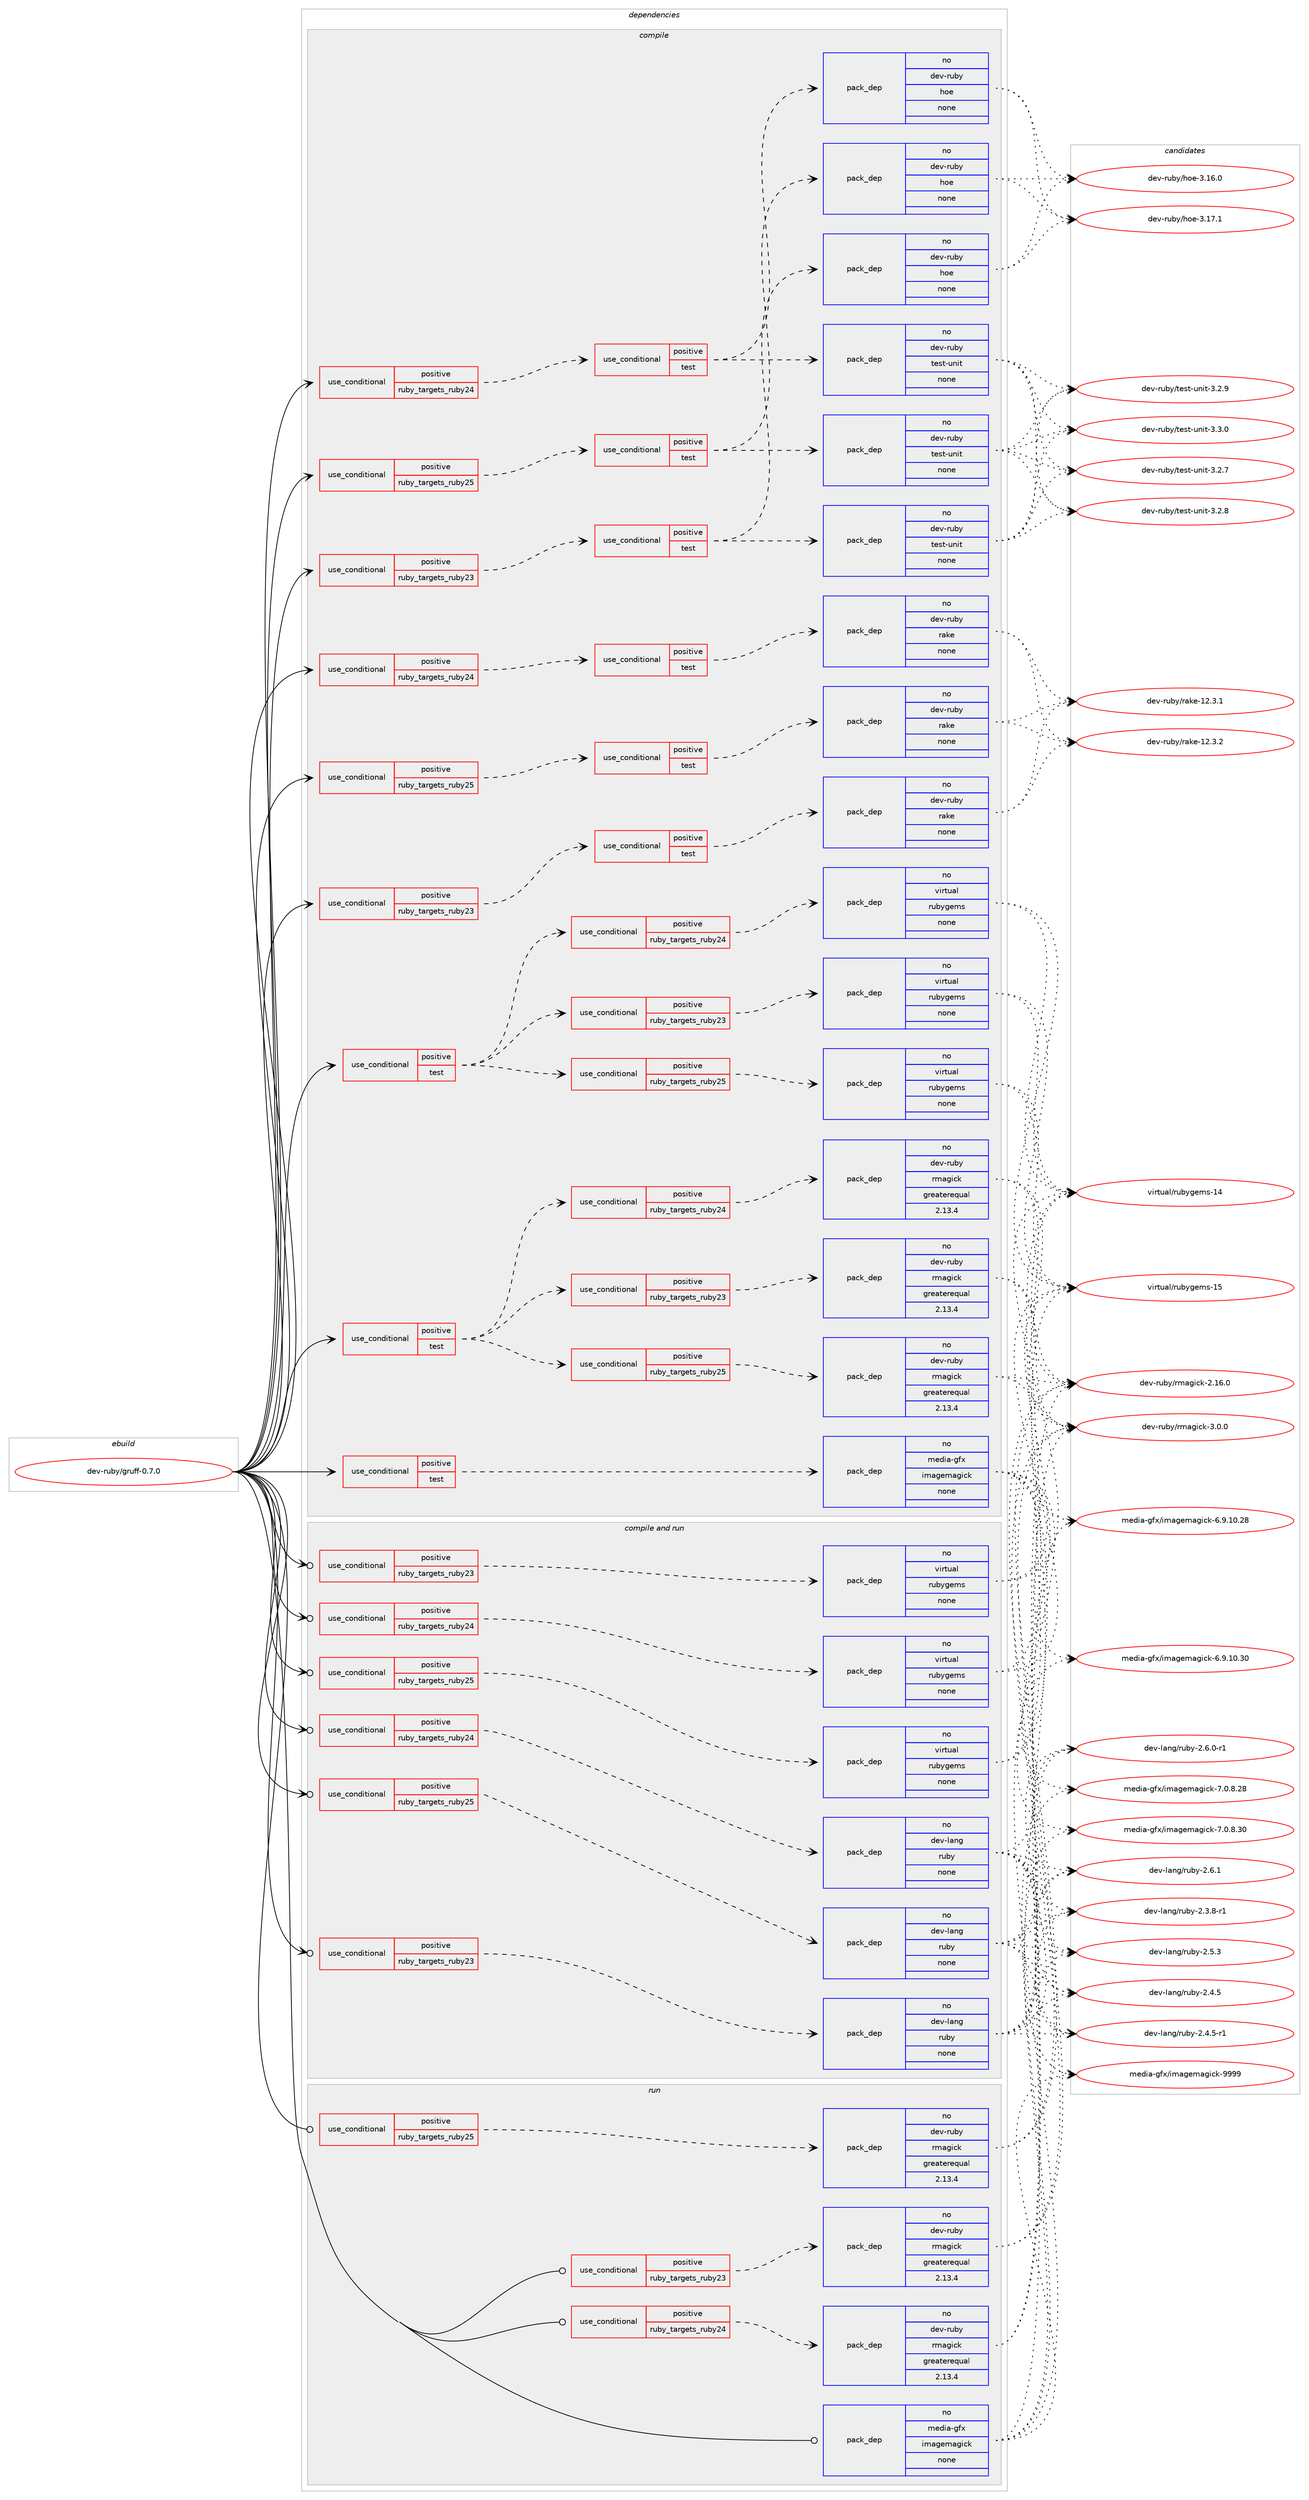 digraph prolog {

# *************
# Graph options
# *************

newrank=true;
concentrate=true;
compound=true;
graph [rankdir=LR,fontname=Helvetica,fontsize=10,ranksep=1.5];#, ranksep=2.5, nodesep=0.2];
edge  [arrowhead=vee];
node  [fontname=Helvetica,fontsize=10];

# **********
# The ebuild
# **********

subgraph cluster_leftcol {
color=gray;
rank=same;
label=<<i>ebuild</i>>;
id [label="dev-ruby/gruff-0.7.0", color=red, width=4, href="../dev-ruby/gruff-0.7.0.svg"];
}

# ****************
# The dependencies
# ****************

subgraph cluster_midcol {
color=gray;
label=<<i>dependencies</i>>;
subgraph cluster_compile {
fillcolor="#eeeeee";
style=filled;
label=<<i>compile</i>>;
subgraph cond401041 {
dependency1495725 [label=<<TABLE BORDER="0" CELLBORDER="1" CELLSPACING="0" CELLPADDING="4"><TR><TD ROWSPAN="3" CELLPADDING="10">use_conditional</TD></TR><TR><TD>positive</TD></TR><TR><TD>ruby_targets_ruby23</TD></TR></TABLE>>, shape=none, color=red];
subgraph cond401042 {
dependency1495726 [label=<<TABLE BORDER="0" CELLBORDER="1" CELLSPACING="0" CELLPADDING="4"><TR><TD ROWSPAN="3" CELLPADDING="10">use_conditional</TD></TR><TR><TD>positive</TD></TR><TR><TD>test</TD></TR></TABLE>>, shape=none, color=red];
subgraph pack1071239 {
dependency1495727 [label=<<TABLE BORDER="0" CELLBORDER="1" CELLSPACING="0" CELLPADDING="4" WIDTH="220"><TR><TD ROWSPAN="6" CELLPADDING="30">pack_dep</TD></TR><TR><TD WIDTH="110">no</TD></TR><TR><TD>dev-ruby</TD></TR><TR><TD>hoe</TD></TR><TR><TD>none</TD></TR><TR><TD></TD></TR></TABLE>>, shape=none, color=blue];
}
dependency1495726:e -> dependency1495727:w [weight=20,style="dashed",arrowhead="vee"];
subgraph pack1071240 {
dependency1495728 [label=<<TABLE BORDER="0" CELLBORDER="1" CELLSPACING="0" CELLPADDING="4" WIDTH="220"><TR><TD ROWSPAN="6" CELLPADDING="30">pack_dep</TD></TR><TR><TD WIDTH="110">no</TD></TR><TR><TD>dev-ruby</TD></TR><TR><TD>test-unit</TD></TR><TR><TD>none</TD></TR><TR><TD></TD></TR></TABLE>>, shape=none, color=blue];
}
dependency1495726:e -> dependency1495728:w [weight=20,style="dashed",arrowhead="vee"];
}
dependency1495725:e -> dependency1495726:w [weight=20,style="dashed",arrowhead="vee"];
}
id:e -> dependency1495725:w [weight=20,style="solid",arrowhead="vee"];
subgraph cond401043 {
dependency1495729 [label=<<TABLE BORDER="0" CELLBORDER="1" CELLSPACING="0" CELLPADDING="4"><TR><TD ROWSPAN="3" CELLPADDING="10">use_conditional</TD></TR><TR><TD>positive</TD></TR><TR><TD>ruby_targets_ruby23</TD></TR></TABLE>>, shape=none, color=red];
subgraph cond401044 {
dependency1495730 [label=<<TABLE BORDER="0" CELLBORDER="1" CELLSPACING="0" CELLPADDING="4"><TR><TD ROWSPAN="3" CELLPADDING="10">use_conditional</TD></TR><TR><TD>positive</TD></TR><TR><TD>test</TD></TR></TABLE>>, shape=none, color=red];
subgraph pack1071241 {
dependency1495731 [label=<<TABLE BORDER="0" CELLBORDER="1" CELLSPACING="0" CELLPADDING="4" WIDTH="220"><TR><TD ROWSPAN="6" CELLPADDING="30">pack_dep</TD></TR><TR><TD WIDTH="110">no</TD></TR><TR><TD>dev-ruby</TD></TR><TR><TD>rake</TD></TR><TR><TD>none</TD></TR><TR><TD></TD></TR></TABLE>>, shape=none, color=blue];
}
dependency1495730:e -> dependency1495731:w [weight=20,style="dashed",arrowhead="vee"];
}
dependency1495729:e -> dependency1495730:w [weight=20,style="dashed",arrowhead="vee"];
}
id:e -> dependency1495729:w [weight=20,style="solid",arrowhead="vee"];
subgraph cond401045 {
dependency1495732 [label=<<TABLE BORDER="0" CELLBORDER="1" CELLSPACING="0" CELLPADDING="4"><TR><TD ROWSPAN="3" CELLPADDING="10">use_conditional</TD></TR><TR><TD>positive</TD></TR><TR><TD>ruby_targets_ruby24</TD></TR></TABLE>>, shape=none, color=red];
subgraph cond401046 {
dependency1495733 [label=<<TABLE BORDER="0" CELLBORDER="1" CELLSPACING="0" CELLPADDING="4"><TR><TD ROWSPAN="3" CELLPADDING="10">use_conditional</TD></TR><TR><TD>positive</TD></TR><TR><TD>test</TD></TR></TABLE>>, shape=none, color=red];
subgraph pack1071242 {
dependency1495734 [label=<<TABLE BORDER="0" CELLBORDER="1" CELLSPACING="0" CELLPADDING="4" WIDTH="220"><TR><TD ROWSPAN="6" CELLPADDING="30">pack_dep</TD></TR><TR><TD WIDTH="110">no</TD></TR><TR><TD>dev-ruby</TD></TR><TR><TD>hoe</TD></TR><TR><TD>none</TD></TR><TR><TD></TD></TR></TABLE>>, shape=none, color=blue];
}
dependency1495733:e -> dependency1495734:w [weight=20,style="dashed",arrowhead="vee"];
subgraph pack1071243 {
dependency1495735 [label=<<TABLE BORDER="0" CELLBORDER="1" CELLSPACING="0" CELLPADDING="4" WIDTH="220"><TR><TD ROWSPAN="6" CELLPADDING="30">pack_dep</TD></TR><TR><TD WIDTH="110">no</TD></TR><TR><TD>dev-ruby</TD></TR><TR><TD>test-unit</TD></TR><TR><TD>none</TD></TR><TR><TD></TD></TR></TABLE>>, shape=none, color=blue];
}
dependency1495733:e -> dependency1495735:w [weight=20,style="dashed",arrowhead="vee"];
}
dependency1495732:e -> dependency1495733:w [weight=20,style="dashed",arrowhead="vee"];
}
id:e -> dependency1495732:w [weight=20,style="solid",arrowhead="vee"];
subgraph cond401047 {
dependency1495736 [label=<<TABLE BORDER="0" CELLBORDER="1" CELLSPACING="0" CELLPADDING="4"><TR><TD ROWSPAN="3" CELLPADDING="10">use_conditional</TD></TR><TR><TD>positive</TD></TR><TR><TD>ruby_targets_ruby24</TD></TR></TABLE>>, shape=none, color=red];
subgraph cond401048 {
dependency1495737 [label=<<TABLE BORDER="0" CELLBORDER="1" CELLSPACING="0" CELLPADDING="4"><TR><TD ROWSPAN="3" CELLPADDING="10">use_conditional</TD></TR><TR><TD>positive</TD></TR><TR><TD>test</TD></TR></TABLE>>, shape=none, color=red];
subgraph pack1071244 {
dependency1495738 [label=<<TABLE BORDER="0" CELLBORDER="1" CELLSPACING="0" CELLPADDING="4" WIDTH="220"><TR><TD ROWSPAN="6" CELLPADDING="30">pack_dep</TD></TR><TR><TD WIDTH="110">no</TD></TR><TR><TD>dev-ruby</TD></TR><TR><TD>rake</TD></TR><TR><TD>none</TD></TR><TR><TD></TD></TR></TABLE>>, shape=none, color=blue];
}
dependency1495737:e -> dependency1495738:w [weight=20,style="dashed",arrowhead="vee"];
}
dependency1495736:e -> dependency1495737:w [weight=20,style="dashed",arrowhead="vee"];
}
id:e -> dependency1495736:w [weight=20,style="solid",arrowhead="vee"];
subgraph cond401049 {
dependency1495739 [label=<<TABLE BORDER="0" CELLBORDER="1" CELLSPACING="0" CELLPADDING="4"><TR><TD ROWSPAN="3" CELLPADDING="10">use_conditional</TD></TR><TR><TD>positive</TD></TR><TR><TD>ruby_targets_ruby25</TD></TR></TABLE>>, shape=none, color=red];
subgraph cond401050 {
dependency1495740 [label=<<TABLE BORDER="0" CELLBORDER="1" CELLSPACING="0" CELLPADDING="4"><TR><TD ROWSPAN="3" CELLPADDING="10">use_conditional</TD></TR><TR><TD>positive</TD></TR><TR><TD>test</TD></TR></TABLE>>, shape=none, color=red];
subgraph pack1071245 {
dependency1495741 [label=<<TABLE BORDER="0" CELLBORDER="1" CELLSPACING="0" CELLPADDING="4" WIDTH="220"><TR><TD ROWSPAN="6" CELLPADDING="30">pack_dep</TD></TR><TR><TD WIDTH="110">no</TD></TR><TR><TD>dev-ruby</TD></TR><TR><TD>hoe</TD></TR><TR><TD>none</TD></TR><TR><TD></TD></TR></TABLE>>, shape=none, color=blue];
}
dependency1495740:e -> dependency1495741:w [weight=20,style="dashed",arrowhead="vee"];
subgraph pack1071246 {
dependency1495742 [label=<<TABLE BORDER="0" CELLBORDER="1" CELLSPACING="0" CELLPADDING="4" WIDTH="220"><TR><TD ROWSPAN="6" CELLPADDING="30">pack_dep</TD></TR><TR><TD WIDTH="110">no</TD></TR><TR><TD>dev-ruby</TD></TR><TR><TD>test-unit</TD></TR><TR><TD>none</TD></TR><TR><TD></TD></TR></TABLE>>, shape=none, color=blue];
}
dependency1495740:e -> dependency1495742:w [weight=20,style="dashed",arrowhead="vee"];
}
dependency1495739:e -> dependency1495740:w [weight=20,style="dashed",arrowhead="vee"];
}
id:e -> dependency1495739:w [weight=20,style="solid",arrowhead="vee"];
subgraph cond401051 {
dependency1495743 [label=<<TABLE BORDER="0" CELLBORDER="1" CELLSPACING="0" CELLPADDING="4"><TR><TD ROWSPAN="3" CELLPADDING="10">use_conditional</TD></TR><TR><TD>positive</TD></TR><TR><TD>ruby_targets_ruby25</TD></TR></TABLE>>, shape=none, color=red];
subgraph cond401052 {
dependency1495744 [label=<<TABLE BORDER="0" CELLBORDER="1" CELLSPACING="0" CELLPADDING="4"><TR><TD ROWSPAN="3" CELLPADDING="10">use_conditional</TD></TR><TR><TD>positive</TD></TR><TR><TD>test</TD></TR></TABLE>>, shape=none, color=red];
subgraph pack1071247 {
dependency1495745 [label=<<TABLE BORDER="0" CELLBORDER="1" CELLSPACING="0" CELLPADDING="4" WIDTH="220"><TR><TD ROWSPAN="6" CELLPADDING="30">pack_dep</TD></TR><TR><TD WIDTH="110">no</TD></TR><TR><TD>dev-ruby</TD></TR><TR><TD>rake</TD></TR><TR><TD>none</TD></TR><TR><TD></TD></TR></TABLE>>, shape=none, color=blue];
}
dependency1495744:e -> dependency1495745:w [weight=20,style="dashed",arrowhead="vee"];
}
dependency1495743:e -> dependency1495744:w [weight=20,style="dashed",arrowhead="vee"];
}
id:e -> dependency1495743:w [weight=20,style="solid",arrowhead="vee"];
subgraph cond401053 {
dependency1495746 [label=<<TABLE BORDER="0" CELLBORDER="1" CELLSPACING="0" CELLPADDING="4"><TR><TD ROWSPAN="3" CELLPADDING="10">use_conditional</TD></TR><TR><TD>positive</TD></TR><TR><TD>test</TD></TR></TABLE>>, shape=none, color=red];
subgraph cond401054 {
dependency1495747 [label=<<TABLE BORDER="0" CELLBORDER="1" CELLSPACING="0" CELLPADDING="4"><TR><TD ROWSPAN="3" CELLPADDING="10">use_conditional</TD></TR><TR><TD>positive</TD></TR><TR><TD>ruby_targets_ruby23</TD></TR></TABLE>>, shape=none, color=red];
subgraph pack1071248 {
dependency1495748 [label=<<TABLE BORDER="0" CELLBORDER="1" CELLSPACING="0" CELLPADDING="4" WIDTH="220"><TR><TD ROWSPAN="6" CELLPADDING="30">pack_dep</TD></TR><TR><TD WIDTH="110">no</TD></TR><TR><TD>dev-ruby</TD></TR><TR><TD>rmagick</TD></TR><TR><TD>greaterequal</TD></TR><TR><TD>2.13.4</TD></TR></TABLE>>, shape=none, color=blue];
}
dependency1495747:e -> dependency1495748:w [weight=20,style="dashed",arrowhead="vee"];
}
dependency1495746:e -> dependency1495747:w [weight=20,style="dashed",arrowhead="vee"];
subgraph cond401055 {
dependency1495749 [label=<<TABLE BORDER="0" CELLBORDER="1" CELLSPACING="0" CELLPADDING="4"><TR><TD ROWSPAN="3" CELLPADDING="10">use_conditional</TD></TR><TR><TD>positive</TD></TR><TR><TD>ruby_targets_ruby24</TD></TR></TABLE>>, shape=none, color=red];
subgraph pack1071249 {
dependency1495750 [label=<<TABLE BORDER="0" CELLBORDER="1" CELLSPACING="0" CELLPADDING="4" WIDTH="220"><TR><TD ROWSPAN="6" CELLPADDING="30">pack_dep</TD></TR><TR><TD WIDTH="110">no</TD></TR><TR><TD>dev-ruby</TD></TR><TR><TD>rmagick</TD></TR><TR><TD>greaterequal</TD></TR><TR><TD>2.13.4</TD></TR></TABLE>>, shape=none, color=blue];
}
dependency1495749:e -> dependency1495750:w [weight=20,style="dashed",arrowhead="vee"];
}
dependency1495746:e -> dependency1495749:w [weight=20,style="dashed",arrowhead="vee"];
subgraph cond401056 {
dependency1495751 [label=<<TABLE BORDER="0" CELLBORDER="1" CELLSPACING="0" CELLPADDING="4"><TR><TD ROWSPAN="3" CELLPADDING="10">use_conditional</TD></TR><TR><TD>positive</TD></TR><TR><TD>ruby_targets_ruby25</TD></TR></TABLE>>, shape=none, color=red];
subgraph pack1071250 {
dependency1495752 [label=<<TABLE BORDER="0" CELLBORDER="1" CELLSPACING="0" CELLPADDING="4" WIDTH="220"><TR><TD ROWSPAN="6" CELLPADDING="30">pack_dep</TD></TR><TR><TD WIDTH="110">no</TD></TR><TR><TD>dev-ruby</TD></TR><TR><TD>rmagick</TD></TR><TR><TD>greaterequal</TD></TR><TR><TD>2.13.4</TD></TR></TABLE>>, shape=none, color=blue];
}
dependency1495751:e -> dependency1495752:w [weight=20,style="dashed",arrowhead="vee"];
}
dependency1495746:e -> dependency1495751:w [weight=20,style="dashed",arrowhead="vee"];
}
id:e -> dependency1495746:w [weight=20,style="solid",arrowhead="vee"];
subgraph cond401057 {
dependency1495753 [label=<<TABLE BORDER="0" CELLBORDER="1" CELLSPACING="0" CELLPADDING="4"><TR><TD ROWSPAN="3" CELLPADDING="10">use_conditional</TD></TR><TR><TD>positive</TD></TR><TR><TD>test</TD></TR></TABLE>>, shape=none, color=red];
subgraph cond401058 {
dependency1495754 [label=<<TABLE BORDER="0" CELLBORDER="1" CELLSPACING="0" CELLPADDING="4"><TR><TD ROWSPAN="3" CELLPADDING="10">use_conditional</TD></TR><TR><TD>positive</TD></TR><TR><TD>ruby_targets_ruby23</TD></TR></TABLE>>, shape=none, color=red];
subgraph pack1071251 {
dependency1495755 [label=<<TABLE BORDER="0" CELLBORDER="1" CELLSPACING="0" CELLPADDING="4" WIDTH="220"><TR><TD ROWSPAN="6" CELLPADDING="30">pack_dep</TD></TR><TR><TD WIDTH="110">no</TD></TR><TR><TD>virtual</TD></TR><TR><TD>rubygems</TD></TR><TR><TD>none</TD></TR><TR><TD></TD></TR></TABLE>>, shape=none, color=blue];
}
dependency1495754:e -> dependency1495755:w [weight=20,style="dashed",arrowhead="vee"];
}
dependency1495753:e -> dependency1495754:w [weight=20,style="dashed",arrowhead="vee"];
subgraph cond401059 {
dependency1495756 [label=<<TABLE BORDER="0" CELLBORDER="1" CELLSPACING="0" CELLPADDING="4"><TR><TD ROWSPAN="3" CELLPADDING="10">use_conditional</TD></TR><TR><TD>positive</TD></TR><TR><TD>ruby_targets_ruby24</TD></TR></TABLE>>, shape=none, color=red];
subgraph pack1071252 {
dependency1495757 [label=<<TABLE BORDER="0" CELLBORDER="1" CELLSPACING="0" CELLPADDING="4" WIDTH="220"><TR><TD ROWSPAN="6" CELLPADDING="30">pack_dep</TD></TR><TR><TD WIDTH="110">no</TD></TR><TR><TD>virtual</TD></TR><TR><TD>rubygems</TD></TR><TR><TD>none</TD></TR><TR><TD></TD></TR></TABLE>>, shape=none, color=blue];
}
dependency1495756:e -> dependency1495757:w [weight=20,style="dashed",arrowhead="vee"];
}
dependency1495753:e -> dependency1495756:w [weight=20,style="dashed",arrowhead="vee"];
subgraph cond401060 {
dependency1495758 [label=<<TABLE BORDER="0" CELLBORDER="1" CELLSPACING="0" CELLPADDING="4"><TR><TD ROWSPAN="3" CELLPADDING="10">use_conditional</TD></TR><TR><TD>positive</TD></TR><TR><TD>ruby_targets_ruby25</TD></TR></TABLE>>, shape=none, color=red];
subgraph pack1071253 {
dependency1495759 [label=<<TABLE BORDER="0" CELLBORDER="1" CELLSPACING="0" CELLPADDING="4" WIDTH="220"><TR><TD ROWSPAN="6" CELLPADDING="30">pack_dep</TD></TR><TR><TD WIDTH="110">no</TD></TR><TR><TD>virtual</TD></TR><TR><TD>rubygems</TD></TR><TR><TD>none</TD></TR><TR><TD></TD></TR></TABLE>>, shape=none, color=blue];
}
dependency1495758:e -> dependency1495759:w [weight=20,style="dashed",arrowhead="vee"];
}
dependency1495753:e -> dependency1495758:w [weight=20,style="dashed",arrowhead="vee"];
}
id:e -> dependency1495753:w [weight=20,style="solid",arrowhead="vee"];
subgraph cond401061 {
dependency1495760 [label=<<TABLE BORDER="0" CELLBORDER="1" CELLSPACING="0" CELLPADDING="4"><TR><TD ROWSPAN="3" CELLPADDING="10">use_conditional</TD></TR><TR><TD>positive</TD></TR><TR><TD>test</TD></TR></TABLE>>, shape=none, color=red];
subgraph pack1071254 {
dependency1495761 [label=<<TABLE BORDER="0" CELLBORDER="1" CELLSPACING="0" CELLPADDING="4" WIDTH="220"><TR><TD ROWSPAN="6" CELLPADDING="30">pack_dep</TD></TR><TR><TD WIDTH="110">no</TD></TR><TR><TD>media-gfx</TD></TR><TR><TD>imagemagick</TD></TR><TR><TD>none</TD></TR><TR><TD></TD></TR></TABLE>>, shape=none, color=blue];
}
dependency1495760:e -> dependency1495761:w [weight=20,style="dashed",arrowhead="vee"];
}
id:e -> dependency1495760:w [weight=20,style="solid",arrowhead="vee"];
}
subgraph cluster_compileandrun {
fillcolor="#eeeeee";
style=filled;
label=<<i>compile and run</i>>;
subgraph cond401062 {
dependency1495762 [label=<<TABLE BORDER="0" CELLBORDER="1" CELLSPACING="0" CELLPADDING="4"><TR><TD ROWSPAN="3" CELLPADDING="10">use_conditional</TD></TR><TR><TD>positive</TD></TR><TR><TD>ruby_targets_ruby23</TD></TR></TABLE>>, shape=none, color=red];
subgraph pack1071255 {
dependency1495763 [label=<<TABLE BORDER="0" CELLBORDER="1" CELLSPACING="0" CELLPADDING="4" WIDTH="220"><TR><TD ROWSPAN="6" CELLPADDING="30">pack_dep</TD></TR><TR><TD WIDTH="110">no</TD></TR><TR><TD>dev-lang</TD></TR><TR><TD>ruby</TD></TR><TR><TD>none</TD></TR><TR><TD></TD></TR></TABLE>>, shape=none, color=blue];
}
dependency1495762:e -> dependency1495763:w [weight=20,style="dashed",arrowhead="vee"];
}
id:e -> dependency1495762:w [weight=20,style="solid",arrowhead="odotvee"];
subgraph cond401063 {
dependency1495764 [label=<<TABLE BORDER="0" CELLBORDER="1" CELLSPACING="0" CELLPADDING="4"><TR><TD ROWSPAN="3" CELLPADDING="10">use_conditional</TD></TR><TR><TD>positive</TD></TR><TR><TD>ruby_targets_ruby23</TD></TR></TABLE>>, shape=none, color=red];
subgraph pack1071256 {
dependency1495765 [label=<<TABLE BORDER="0" CELLBORDER="1" CELLSPACING="0" CELLPADDING="4" WIDTH="220"><TR><TD ROWSPAN="6" CELLPADDING="30">pack_dep</TD></TR><TR><TD WIDTH="110">no</TD></TR><TR><TD>virtual</TD></TR><TR><TD>rubygems</TD></TR><TR><TD>none</TD></TR><TR><TD></TD></TR></TABLE>>, shape=none, color=blue];
}
dependency1495764:e -> dependency1495765:w [weight=20,style="dashed",arrowhead="vee"];
}
id:e -> dependency1495764:w [weight=20,style="solid",arrowhead="odotvee"];
subgraph cond401064 {
dependency1495766 [label=<<TABLE BORDER="0" CELLBORDER="1" CELLSPACING="0" CELLPADDING="4"><TR><TD ROWSPAN="3" CELLPADDING="10">use_conditional</TD></TR><TR><TD>positive</TD></TR><TR><TD>ruby_targets_ruby24</TD></TR></TABLE>>, shape=none, color=red];
subgraph pack1071257 {
dependency1495767 [label=<<TABLE BORDER="0" CELLBORDER="1" CELLSPACING="0" CELLPADDING="4" WIDTH="220"><TR><TD ROWSPAN="6" CELLPADDING="30">pack_dep</TD></TR><TR><TD WIDTH="110">no</TD></TR><TR><TD>dev-lang</TD></TR><TR><TD>ruby</TD></TR><TR><TD>none</TD></TR><TR><TD></TD></TR></TABLE>>, shape=none, color=blue];
}
dependency1495766:e -> dependency1495767:w [weight=20,style="dashed",arrowhead="vee"];
}
id:e -> dependency1495766:w [weight=20,style="solid",arrowhead="odotvee"];
subgraph cond401065 {
dependency1495768 [label=<<TABLE BORDER="0" CELLBORDER="1" CELLSPACING="0" CELLPADDING="4"><TR><TD ROWSPAN="3" CELLPADDING="10">use_conditional</TD></TR><TR><TD>positive</TD></TR><TR><TD>ruby_targets_ruby24</TD></TR></TABLE>>, shape=none, color=red];
subgraph pack1071258 {
dependency1495769 [label=<<TABLE BORDER="0" CELLBORDER="1" CELLSPACING="0" CELLPADDING="4" WIDTH="220"><TR><TD ROWSPAN="6" CELLPADDING="30">pack_dep</TD></TR><TR><TD WIDTH="110">no</TD></TR><TR><TD>virtual</TD></TR><TR><TD>rubygems</TD></TR><TR><TD>none</TD></TR><TR><TD></TD></TR></TABLE>>, shape=none, color=blue];
}
dependency1495768:e -> dependency1495769:w [weight=20,style="dashed",arrowhead="vee"];
}
id:e -> dependency1495768:w [weight=20,style="solid",arrowhead="odotvee"];
subgraph cond401066 {
dependency1495770 [label=<<TABLE BORDER="0" CELLBORDER="1" CELLSPACING="0" CELLPADDING="4"><TR><TD ROWSPAN="3" CELLPADDING="10">use_conditional</TD></TR><TR><TD>positive</TD></TR><TR><TD>ruby_targets_ruby25</TD></TR></TABLE>>, shape=none, color=red];
subgraph pack1071259 {
dependency1495771 [label=<<TABLE BORDER="0" CELLBORDER="1" CELLSPACING="0" CELLPADDING="4" WIDTH="220"><TR><TD ROWSPAN="6" CELLPADDING="30">pack_dep</TD></TR><TR><TD WIDTH="110">no</TD></TR><TR><TD>dev-lang</TD></TR><TR><TD>ruby</TD></TR><TR><TD>none</TD></TR><TR><TD></TD></TR></TABLE>>, shape=none, color=blue];
}
dependency1495770:e -> dependency1495771:w [weight=20,style="dashed",arrowhead="vee"];
}
id:e -> dependency1495770:w [weight=20,style="solid",arrowhead="odotvee"];
subgraph cond401067 {
dependency1495772 [label=<<TABLE BORDER="0" CELLBORDER="1" CELLSPACING="0" CELLPADDING="4"><TR><TD ROWSPAN="3" CELLPADDING="10">use_conditional</TD></TR><TR><TD>positive</TD></TR><TR><TD>ruby_targets_ruby25</TD></TR></TABLE>>, shape=none, color=red];
subgraph pack1071260 {
dependency1495773 [label=<<TABLE BORDER="0" CELLBORDER="1" CELLSPACING="0" CELLPADDING="4" WIDTH="220"><TR><TD ROWSPAN="6" CELLPADDING="30">pack_dep</TD></TR><TR><TD WIDTH="110">no</TD></TR><TR><TD>virtual</TD></TR><TR><TD>rubygems</TD></TR><TR><TD>none</TD></TR><TR><TD></TD></TR></TABLE>>, shape=none, color=blue];
}
dependency1495772:e -> dependency1495773:w [weight=20,style="dashed",arrowhead="vee"];
}
id:e -> dependency1495772:w [weight=20,style="solid",arrowhead="odotvee"];
}
subgraph cluster_run {
fillcolor="#eeeeee";
style=filled;
label=<<i>run</i>>;
subgraph cond401068 {
dependency1495774 [label=<<TABLE BORDER="0" CELLBORDER="1" CELLSPACING="0" CELLPADDING="4"><TR><TD ROWSPAN="3" CELLPADDING="10">use_conditional</TD></TR><TR><TD>positive</TD></TR><TR><TD>ruby_targets_ruby23</TD></TR></TABLE>>, shape=none, color=red];
subgraph pack1071261 {
dependency1495775 [label=<<TABLE BORDER="0" CELLBORDER="1" CELLSPACING="0" CELLPADDING="4" WIDTH="220"><TR><TD ROWSPAN="6" CELLPADDING="30">pack_dep</TD></TR><TR><TD WIDTH="110">no</TD></TR><TR><TD>dev-ruby</TD></TR><TR><TD>rmagick</TD></TR><TR><TD>greaterequal</TD></TR><TR><TD>2.13.4</TD></TR></TABLE>>, shape=none, color=blue];
}
dependency1495774:e -> dependency1495775:w [weight=20,style="dashed",arrowhead="vee"];
}
id:e -> dependency1495774:w [weight=20,style="solid",arrowhead="odot"];
subgraph cond401069 {
dependency1495776 [label=<<TABLE BORDER="0" CELLBORDER="1" CELLSPACING="0" CELLPADDING="4"><TR><TD ROWSPAN="3" CELLPADDING="10">use_conditional</TD></TR><TR><TD>positive</TD></TR><TR><TD>ruby_targets_ruby24</TD></TR></TABLE>>, shape=none, color=red];
subgraph pack1071262 {
dependency1495777 [label=<<TABLE BORDER="0" CELLBORDER="1" CELLSPACING="0" CELLPADDING="4" WIDTH="220"><TR><TD ROWSPAN="6" CELLPADDING="30">pack_dep</TD></TR><TR><TD WIDTH="110">no</TD></TR><TR><TD>dev-ruby</TD></TR><TR><TD>rmagick</TD></TR><TR><TD>greaterequal</TD></TR><TR><TD>2.13.4</TD></TR></TABLE>>, shape=none, color=blue];
}
dependency1495776:e -> dependency1495777:w [weight=20,style="dashed",arrowhead="vee"];
}
id:e -> dependency1495776:w [weight=20,style="solid",arrowhead="odot"];
subgraph cond401070 {
dependency1495778 [label=<<TABLE BORDER="0" CELLBORDER="1" CELLSPACING="0" CELLPADDING="4"><TR><TD ROWSPAN="3" CELLPADDING="10">use_conditional</TD></TR><TR><TD>positive</TD></TR><TR><TD>ruby_targets_ruby25</TD></TR></TABLE>>, shape=none, color=red];
subgraph pack1071263 {
dependency1495779 [label=<<TABLE BORDER="0" CELLBORDER="1" CELLSPACING="0" CELLPADDING="4" WIDTH="220"><TR><TD ROWSPAN="6" CELLPADDING="30">pack_dep</TD></TR><TR><TD WIDTH="110">no</TD></TR><TR><TD>dev-ruby</TD></TR><TR><TD>rmagick</TD></TR><TR><TD>greaterequal</TD></TR><TR><TD>2.13.4</TD></TR></TABLE>>, shape=none, color=blue];
}
dependency1495778:e -> dependency1495779:w [weight=20,style="dashed",arrowhead="vee"];
}
id:e -> dependency1495778:w [weight=20,style="solid",arrowhead="odot"];
subgraph pack1071264 {
dependency1495780 [label=<<TABLE BORDER="0" CELLBORDER="1" CELLSPACING="0" CELLPADDING="4" WIDTH="220"><TR><TD ROWSPAN="6" CELLPADDING="30">pack_dep</TD></TR><TR><TD WIDTH="110">no</TD></TR><TR><TD>media-gfx</TD></TR><TR><TD>imagemagick</TD></TR><TR><TD>none</TD></TR><TR><TD></TD></TR></TABLE>>, shape=none, color=blue];
}
id:e -> dependency1495780:w [weight=20,style="solid",arrowhead="odot"];
}
}

# **************
# The candidates
# **************

subgraph cluster_choices {
rank=same;
color=gray;
label=<<i>candidates</i>>;

subgraph choice1071239 {
color=black;
nodesep=1;
choice10010111845114117981214710411110145514649544648 [label="dev-ruby/hoe-3.16.0", color=red, width=4,href="../dev-ruby/hoe-3.16.0.svg"];
choice10010111845114117981214710411110145514649554649 [label="dev-ruby/hoe-3.17.1", color=red, width=4,href="../dev-ruby/hoe-3.17.1.svg"];
dependency1495727:e -> choice10010111845114117981214710411110145514649544648:w [style=dotted,weight="100"];
dependency1495727:e -> choice10010111845114117981214710411110145514649554649:w [style=dotted,weight="100"];
}
subgraph choice1071240 {
color=black;
nodesep=1;
choice10010111845114117981214711610111511645117110105116455146504655 [label="dev-ruby/test-unit-3.2.7", color=red, width=4,href="../dev-ruby/test-unit-3.2.7.svg"];
choice10010111845114117981214711610111511645117110105116455146504656 [label="dev-ruby/test-unit-3.2.8", color=red, width=4,href="../dev-ruby/test-unit-3.2.8.svg"];
choice10010111845114117981214711610111511645117110105116455146504657 [label="dev-ruby/test-unit-3.2.9", color=red, width=4,href="../dev-ruby/test-unit-3.2.9.svg"];
choice10010111845114117981214711610111511645117110105116455146514648 [label="dev-ruby/test-unit-3.3.0", color=red, width=4,href="../dev-ruby/test-unit-3.3.0.svg"];
dependency1495728:e -> choice10010111845114117981214711610111511645117110105116455146504655:w [style=dotted,weight="100"];
dependency1495728:e -> choice10010111845114117981214711610111511645117110105116455146504656:w [style=dotted,weight="100"];
dependency1495728:e -> choice10010111845114117981214711610111511645117110105116455146504657:w [style=dotted,weight="100"];
dependency1495728:e -> choice10010111845114117981214711610111511645117110105116455146514648:w [style=dotted,weight="100"];
}
subgraph choice1071241 {
color=black;
nodesep=1;
choice1001011184511411798121471149710710145495046514649 [label="dev-ruby/rake-12.3.1", color=red, width=4,href="../dev-ruby/rake-12.3.1.svg"];
choice1001011184511411798121471149710710145495046514650 [label="dev-ruby/rake-12.3.2", color=red, width=4,href="../dev-ruby/rake-12.3.2.svg"];
dependency1495731:e -> choice1001011184511411798121471149710710145495046514649:w [style=dotted,weight="100"];
dependency1495731:e -> choice1001011184511411798121471149710710145495046514650:w [style=dotted,weight="100"];
}
subgraph choice1071242 {
color=black;
nodesep=1;
choice10010111845114117981214710411110145514649544648 [label="dev-ruby/hoe-3.16.0", color=red, width=4,href="../dev-ruby/hoe-3.16.0.svg"];
choice10010111845114117981214710411110145514649554649 [label="dev-ruby/hoe-3.17.1", color=red, width=4,href="../dev-ruby/hoe-3.17.1.svg"];
dependency1495734:e -> choice10010111845114117981214710411110145514649544648:w [style=dotted,weight="100"];
dependency1495734:e -> choice10010111845114117981214710411110145514649554649:w [style=dotted,weight="100"];
}
subgraph choice1071243 {
color=black;
nodesep=1;
choice10010111845114117981214711610111511645117110105116455146504655 [label="dev-ruby/test-unit-3.2.7", color=red, width=4,href="../dev-ruby/test-unit-3.2.7.svg"];
choice10010111845114117981214711610111511645117110105116455146504656 [label="dev-ruby/test-unit-3.2.8", color=red, width=4,href="../dev-ruby/test-unit-3.2.8.svg"];
choice10010111845114117981214711610111511645117110105116455146504657 [label="dev-ruby/test-unit-3.2.9", color=red, width=4,href="../dev-ruby/test-unit-3.2.9.svg"];
choice10010111845114117981214711610111511645117110105116455146514648 [label="dev-ruby/test-unit-3.3.0", color=red, width=4,href="../dev-ruby/test-unit-3.3.0.svg"];
dependency1495735:e -> choice10010111845114117981214711610111511645117110105116455146504655:w [style=dotted,weight="100"];
dependency1495735:e -> choice10010111845114117981214711610111511645117110105116455146504656:w [style=dotted,weight="100"];
dependency1495735:e -> choice10010111845114117981214711610111511645117110105116455146504657:w [style=dotted,weight="100"];
dependency1495735:e -> choice10010111845114117981214711610111511645117110105116455146514648:w [style=dotted,weight="100"];
}
subgraph choice1071244 {
color=black;
nodesep=1;
choice1001011184511411798121471149710710145495046514649 [label="dev-ruby/rake-12.3.1", color=red, width=4,href="../dev-ruby/rake-12.3.1.svg"];
choice1001011184511411798121471149710710145495046514650 [label="dev-ruby/rake-12.3.2", color=red, width=4,href="../dev-ruby/rake-12.3.2.svg"];
dependency1495738:e -> choice1001011184511411798121471149710710145495046514649:w [style=dotted,weight="100"];
dependency1495738:e -> choice1001011184511411798121471149710710145495046514650:w [style=dotted,weight="100"];
}
subgraph choice1071245 {
color=black;
nodesep=1;
choice10010111845114117981214710411110145514649544648 [label="dev-ruby/hoe-3.16.0", color=red, width=4,href="../dev-ruby/hoe-3.16.0.svg"];
choice10010111845114117981214710411110145514649554649 [label="dev-ruby/hoe-3.17.1", color=red, width=4,href="../dev-ruby/hoe-3.17.1.svg"];
dependency1495741:e -> choice10010111845114117981214710411110145514649544648:w [style=dotted,weight="100"];
dependency1495741:e -> choice10010111845114117981214710411110145514649554649:w [style=dotted,weight="100"];
}
subgraph choice1071246 {
color=black;
nodesep=1;
choice10010111845114117981214711610111511645117110105116455146504655 [label="dev-ruby/test-unit-3.2.7", color=red, width=4,href="../dev-ruby/test-unit-3.2.7.svg"];
choice10010111845114117981214711610111511645117110105116455146504656 [label="dev-ruby/test-unit-3.2.8", color=red, width=4,href="../dev-ruby/test-unit-3.2.8.svg"];
choice10010111845114117981214711610111511645117110105116455146504657 [label="dev-ruby/test-unit-3.2.9", color=red, width=4,href="../dev-ruby/test-unit-3.2.9.svg"];
choice10010111845114117981214711610111511645117110105116455146514648 [label="dev-ruby/test-unit-3.3.0", color=red, width=4,href="../dev-ruby/test-unit-3.3.0.svg"];
dependency1495742:e -> choice10010111845114117981214711610111511645117110105116455146504655:w [style=dotted,weight="100"];
dependency1495742:e -> choice10010111845114117981214711610111511645117110105116455146504656:w [style=dotted,weight="100"];
dependency1495742:e -> choice10010111845114117981214711610111511645117110105116455146504657:w [style=dotted,weight="100"];
dependency1495742:e -> choice10010111845114117981214711610111511645117110105116455146514648:w [style=dotted,weight="100"];
}
subgraph choice1071247 {
color=black;
nodesep=1;
choice1001011184511411798121471149710710145495046514649 [label="dev-ruby/rake-12.3.1", color=red, width=4,href="../dev-ruby/rake-12.3.1.svg"];
choice1001011184511411798121471149710710145495046514650 [label="dev-ruby/rake-12.3.2", color=red, width=4,href="../dev-ruby/rake-12.3.2.svg"];
dependency1495745:e -> choice1001011184511411798121471149710710145495046514649:w [style=dotted,weight="100"];
dependency1495745:e -> choice1001011184511411798121471149710710145495046514650:w [style=dotted,weight="100"];
}
subgraph choice1071248 {
color=black;
nodesep=1;
choice100101118451141179812147114109971031059910745504649544648 [label="dev-ruby/rmagick-2.16.0", color=red, width=4,href="../dev-ruby/rmagick-2.16.0.svg"];
choice1001011184511411798121471141099710310599107455146484648 [label="dev-ruby/rmagick-3.0.0", color=red, width=4,href="../dev-ruby/rmagick-3.0.0.svg"];
dependency1495748:e -> choice100101118451141179812147114109971031059910745504649544648:w [style=dotted,weight="100"];
dependency1495748:e -> choice1001011184511411798121471141099710310599107455146484648:w [style=dotted,weight="100"];
}
subgraph choice1071249 {
color=black;
nodesep=1;
choice100101118451141179812147114109971031059910745504649544648 [label="dev-ruby/rmagick-2.16.0", color=red, width=4,href="../dev-ruby/rmagick-2.16.0.svg"];
choice1001011184511411798121471141099710310599107455146484648 [label="dev-ruby/rmagick-3.0.0", color=red, width=4,href="../dev-ruby/rmagick-3.0.0.svg"];
dependency1495750:e -> choice100101118451141179812147114109971031059910745504649544648:w [style=dotted,weight="100"];
dependency1495750:e -> choice1001011184511411798121471141099710310599107455146484648:w [style=dotted,weight="100"];
}
subgraph choice1071250 {
color=black;
nodesep=1;
choice100101118451141179812147114109971031059910745504649544648 [label="dev-ruby/rmagick-2.16.0", color=red, width=4,href="../dev-ruby/rmagick-2.16.0.svg"];
choice1001011184511411798121471141099710310599107455146484648 [label="dev-ruby/rmagick-3.0.0", color=red, width=4,href="../dev-ruby/rmagick-3.0.0.svg"];
dependency1495752:e -> choice100101118451141179812147114109971031059910745504649544648:w [style=dotted,weight="100"];
dependency1495752:e -> choice1001011184511411798121471141099710310599107455146484648:w [style=dotted,weight="100"];
}
subgraph choice1071251 {
color=black;
nodesep=1;
choice118105114116117971084711411798121103101109115454952 [label="virtual/rubygems-14", color=red, width=4,href="../virtual/rubygems-14.svg"];
choice118105114116117971084711411798121103101109115454953 [label="virtual/rubygems-15", color=red, width=4,href="../virtual/rubygems-15.svg"];
dependency1495755:e -> choice118105114116117971084711411798121103101109115454952:w [style=dotted,weight="100"];
dependency1495755:e -> choice118105114116117971084711411798121103101109115454953:w [style=dotted,weight="100"];
}
subgraph choice1071252 {
color=black;
nodesep=1;
choice118105114116117971084711411798121103101109115454952 [label="virtual/rubygems-14", color=red, width=4,href="../virtual/rubygems-14.svg"];
choice118105114116117971084711411798121103101109115454953 [label="virtual/rubygems-15", color=red, width=4,href="../virtual/rubygems-15.svg"];
dependency1495757:e -> choice118105114116117971084711411798121103101109115454952:w [style=dotted,weight="100"];
dependency1495757:e -> choice118105114116117971084711411798121103101109115454953:w [style=dotted,weight="100"];
}
subgraph choice1071253 {
color=black;
nodesep=1;
choice118105114116117971084711411798121103101109115454952 [label="virtual/rubygems-14", color=red, width=4,href="../virtual/rubygems-14.svg"];
choice118105114116117971084711411798121103101109115454953 [label="virtual/rubygems-15", color=red, width=4,href="../virtual/rubygems-15.svg"];
dependency1495759:e -> choice118105114116117971084711411798121103101109115454952:w [style=dotted,weight="100"];
dependency1495759:e -> choice118105114116117971084711411798121103101109115454953:w [style=dotted,weight="100"];
}
subgraph choice1071254 {
color=black;
nodesep=1;
choice10910110010597451031021204710510997103101109971031059910745544657464948465056 [label="media-gfx/imagemagick-6.9.10.28", color=red, width=4,href="../media-gfx/imagemagick-6.9.10.28.svg"];
choice10910110010597451031021204710510997103101109971031059910745544657464948465148 [label="media-gfx/imagemagick-6.9.10.30", color=red, width=4,href="../media-gfx/imagemagick-6.9.10.30.svg"];
choice109101100105974510310212047105109971031011099710310599107455546484656465056 [label="media-gfx/imagemagick-7.0.8.28", color=red, width=4,href="../media-gfx/imagemagick-7.0.8.28.svg"];
choice109101100105974510310212047105109971031011099710310599107455546484656465148 [label="media-gfx/imagemagick-7.0.8.30", color=red, width=4,href="../media-gfx/imagemagick-7.0.8.30.svg"];
choice1091011001059745103102120471051099710310110997103105991074557575757 [label="media-gfx/imagemagick-9999", color=red, width=4,href="../media-gfx/imagemagick-9999.svg"];
dependency1495761:e -> choice10910110010597451031021204710510997103101109971031059910745544657464948465056:w [style=dotted,weight="100"];
dependency1495761:e -> choice10910110010597451031021204710510997103101109971031059910745544657464948465148:w [style=dotted,weight="100"];
dependency1495761:e -> choice109101100105974510310212047105109971031011099710310599107455546484656465056:w [style=dotted,weight="100"];
dependency1495761:e -> choice109101100105974510310212047105109971031011099710310599107455546484656465148:w [style=dotted,weight="100"];
dependency1495761:e -> choice1091011001059745103102120471051099710310110997103105991074557575757:w [style=dotted,weight="100"];
}
subgraph choice1071255 {
color=black;
nodesep=1;
choice100101118451089711010347114117981214550465146564511449 [label="dev-lang/ruby-2.3.8-r1", color=red, width=4,href="../dev-lang/ruby-2.3.8-r1.svg"];
choice10010111845108971101034711411798121455046524653 [label="dev-lang/ruby-2.4.5", color=red, width=4,href="../dev-lang/ruby-2.4.5.svg"];
choice100101118451089711010347114117981214550465246534511449 [label="dev-lang/ruby-2.4.5-r1", color=red, width=4,href="../dev-lang/ruby-2.4.5-r1.svg"];
choice10010111845108971101034711411798121455046534651 [label="dev-lang/ruby-2.5.3", color=red, width=4,href="../dev-lang/ruby-2.5.3.svg"];
choice100101118451089711010347114117981214550465446484511449 [label="dev-lang/ruby-2.6.0-r1", color=red, width=4,href="../dev-lang/ruby-2.6.0-r1.svg"];
choice10010111845108971101034711411798121455046544649 [label="dev-lang/ruby-2.6.1", color=red, width=4,href="../dev-lang/ruby-2.6.1.svg"];
dependency1495763:e -> choice100101118451089711010347114117981214550465146564511449:w [style=dotted,weight="100"];
dependency1495763:e -> choice10010111845108971101034711411798121455046524653:w [style=dotted,weight="100"];
dependency1495763:e -> choice100101118451089711010347114117981214550465246534511449:w [style=dotted,weight="100"];
dependency1495763:e -> choice10010111845108971101034711411798121455046534651:w [style=dotted,weight="100"];
dependency1495763:e -> choice100101118451089711010347114117981214550465446484511449:w [style=dotted,weight="100"];
dependency1495763:e -> choice10010111845108971101034711411798121455046544649:w [style=dotted,weight="100"];
}
subgraph choice1071256 {
color=black;
nodesep=1;
choice118105114116117971084711411798121103101109115454952 [label="virtual/rubygems-14", color=red, width=4,href="../virtual/rubygems-14.svg"];
choice118105114116117971084711411798121103101109115454953 [label="virtual/rubygems-15", color=red, width=4,href="../virtual/rubygems-15.svg"];
dependency1495765:e -> choice118105114116117971084711411798121103101109115454952:w [style=dotted,weight="100"];
dependency1495765:e -> choice118105114116117971084711411798121103101109115454953:w [style=dotted,weight="100"];
}
subgraph choice1071257 {
color=black;
nodesep=1;
choice100101118451089711010347114117981214550465146564511449 [label="dev-lang/ruby-2.3.8-r1", color=red, width=4,href="../dev-lang/ruby-2.3.8-r1.svg"];
choice10010111845108971101034711411798121455046524653 [label="dev-lang/ruby-2.4.5", color=red, width=4,href="../dev-lang/ruby-2.4.5.svg"];
choice100101118451089711010347114117981214550465246534511449 [label="dev-lang/ruby-2.4.5-r1", color=red, width=4,href="../dev-lang/ruby-2.4.5-r1.svg"];
choice10010111845108971101034711411798121455046534651 [label="dev-lang/ruby-2.5.3", color=red, width=4,href="../dev-lang/ruby-2.5.3.svg"];
choice100101118451089711010347114117981214550465446484511449 [label="dev-lang/ruby-2.6.0-r1", color=red, width=4,href="../dev-lang/ruby-2.6.0-r1.svg"];
choice10010111845108971101034711411798121455046544649 [label="dev-lang/ruby-2.6.1", color=red, width=4,href="../dev-lang/ruby-2.6.1.svg"];
dependency1495767:e -> choice100101118451089711010347114117981214550465146564511449:w [style=dotted,weight="100"];
dependency1495767:e -> choice10010111845108971101034711411798121455046524653:w [style=dotted,weight="100"];
dependency1495767:e -> choice100101118451089711010347114117981214550465246534511449:w [style=dotted,weight="100"];
dependency1495767:e -> choice10010111845108971101034711411798121455046534651:w [style=dotted,weight="100"];
dependency1495767:e -> choice100101118451089711010347114117981214550465446484511449:w [style=dotted,weight="100"];
dependency1495767:e -> choice10010111845108971101034711411798121455046544649:w [style=dotted,weight="100"];
}
subgraph choice1071258 {
color=black;
nodesep=1;
choice118105114116117971084711411798121103101109115454952 [label="virtual/rubygems-14", color=red, width=4,href="../virtual/rubygems-14.svg"];
choice118105114116117971084711411798121103101109115454953 [label="virtual/rubygems-15", color=red, width=4,href="../virtual/rubygems-15.svg"];
dependency1495769:e -> choice118105114116117971084711411798121103101109115454952:w [style=dotted,weight="100"];
dependency1495769:e -> choice118105114116117971084711411798121103101109115454953:w [style=dotted,weight="100"];
}
subgraph choice1071259 {
color=black;
nodesep=1;
choice100101118451089711010347114117981214550465146564511449 [label="dev-lang/ruby-2.3.8-r1", color=red, width=4,href="../dev-lang/ruby-2.3.8-r1.svg"];
choice10010111845108971101034711411798121455046524653 [label="dev-lang/ruby-2.4.5", color=red, width=4,href="../dev-lang/ruby-2.4.5.svg"];
choice100101118451089711010347114117981214550465246534511449 [label="dev-lang/ruby-2.4.5-r1", color=red, width=4,href="../dev-lang/ruby-2.4.5-r1.svg"];
choice10010111845108971101034711411798121455046534651 [label="dev-lang/ruby-2.5.3", color=red, width=4,href="../dev-lang/ruby-2.5.3.svg"];
choice100101118451089711010347114117981214550465446484511449 [label="dev-lang/ruby-2.6.0-r1", color=red, width=4,href="../dev-lang/ruby-2.6.0-r1.svg"];
choice10010111845108971101034711411798121455046544649 [label="dev-lang/ruby-2.6.1", color=red, width=4,href="../dev-lang/ruby-2.6.1.svg"];
dependency1495771:e -> choice100101118451089711010347114117981214550465146564511449:w [style=dotted,weight="100"];
dependency1495771:e -> choice10010111845108971101034711411798121455046524653:w [style=dotted,weight="100"];
dependency1495771:e -> choice100101118451089711010347114117981214550465246534511449:w [style=dotted,weight="100"];
dependency1495771:e -> choice10010111845108971101034711411798121455046534651:w [style=dotted,weight="100"];
dependency1495771:e -> choice100101118451089711010347114117981214550465446484511449:w [style=dotted,weight="100"];
dependency1495771:e -> choice10010111845108971101034711411798121455046544649:w [style=dotted,weight="100"];
}
subgraph choice1071260 {
color=black;
nodesep=1;
choice118105114116117971084711411798121103101109115454952 [label="virtual/rubygems-14", color=red, width=4,href="../virtual/rubygems-14.svg"];
choice118105114116117971084711411798121103101109115454953 [label="virtual/rubygems-15", color=red, width=4,href="../virtual/rubygems-15.svg"];
dependency1495773:e -> choice118105114116117971084711411798121103101109115454952:w [style=dotted,weight="100"];
dependency1495773:e -> choice118105114116117971084711411798121103101109115454953:w [style=dotted,weight="100"];
}
subgraph choice1071261 {
color=black;
nodesep=1;
choice100101118451141179812147114109971031059910745504649544648 [label="dev-ruby/rmagick-2.16.0", color=red, width=4,href="../dev-ruby/rmagick-2.16.0.svg"];
choice1001011184511411798121471141099710310599107455146484648 [label="dev-ruby/rmagick-3.0.0", color=red, width=4,href="../dev-ruby/rmagick-3.0.0.svg"];
dependency1495775:e -> choice100101118451141179812147114109971031059910745504649544648:w [style=dotted,weight="100"];
dependency1495775:e -> choice1001011184511411798121471141099710310599107455146484648:w [style=dotted,weight="100"];
}
subgraph choice1071262 {
color=black;
nodesep=1;
choice100101118451141179812147114109971031059910745504649544648 [label="dev-ruby/rmagick-2.16.0", color=red, width=4,href="../dev-ruby/rmagick-2.16.0.svg"];
choice1001011184511411798121471141099710310599107455146484648 [label="dev-ruby/rmagick-3.0.0", color=red, width=4,href="../dev-ruby/rmagick-3.0.0.svg"];
dependency1495777:e -> choice100101118451141179812147114109971031059910745504649544648:w [style=dotted,weight="100"];
dependency1495777:e -> choice1001011184511411798121471141099710310599107455146484648:w [style=dotted,weight="100"];
}
subgraph choice1071263 {
color=black;
nodesep=1;
choice100101118451141179812147114109971031059910745504649544648 [label="dev-ruby/rmagick-2.16.0", color=red, width=4,href="../dev-ruby/rmagick-2.16.0.svg"];
choice1001011184511411798121471141099710310599107455146484648 [label="dev-ruby/rmagick-3.0.0", color=red, width=4,href="../dev-ruby/rmagick-3.0.0.svg"];
dependency1495779:e -> choice100101118451141179812147114109971031059910745504649544648:w [style=dotted,weight="100"];
dependency1495779:e -> choice1001011184511411798121471141099710310599107455146484648:w [style=dotted,weight="100"];
}
subgraph choice1071264 {
color=black;
nodesep=1;
choice10910110010597451031021204710510997103101109971031059910745544657464948465056 [label="media-gfx/imagemagick-6.9.10.28", color=red, width=4,href="../media-gfx/imagemagick-6.9.10.28.svg"];
choice10910110010597451031021204710510997103101109971031059910745544657464948465148 [label="media-gfx/imagemagick-6.9.10.30", color=red, width=4,href="../media-gfx/imagemagick-6.9.10.30.svg"];
choice109101100105974510310212047105109971031011099710310599107455546484656465056 [label="media-gfx/imagemagick-7.0.8.28", color=red, width=4,href="../media-gfx/imagemagick-7.0.8.28.svg"];
choice109101100105974510310212047105109971031011099710310599107455546484656465148 [label="media-gfx/imagemagick-7.0.8.30", color=red, width=4,href="../media-gfx/imagemagick-7.0.8.30.svg"];
choice1091011001059745103102120471051099710310110997103105991074557575757 [label="media-gfx/imagemagick-9999", color=red, width=4,href="../media-gfx/imagemagick-9999.svg"];
dependency1495780:e -> choice10910110010597451031021204710510997103101109971031059910745544657464948465056:w [style=dotted,weight="100"];
dependency1495780:e -> choice10910110010597451031021204710510997103101109971031059910745544657464948465148:w [style=dotted,weight="100"];
dependency1495780:e -> choice109101100105974510310212047105109971031011099710310599107455546484656465056:w [style=dotted,weight="100"];
dependency1495780:e -> choice109101100105974510310212047105109971031011099710310599107455546484656465148:w [style=dotted,weight="100"];
dependency1495780:e -> choice1091011001059745103102120471051099710310110997103105991074557575757:w [style=dotted,weight="100"];
}
}

}
